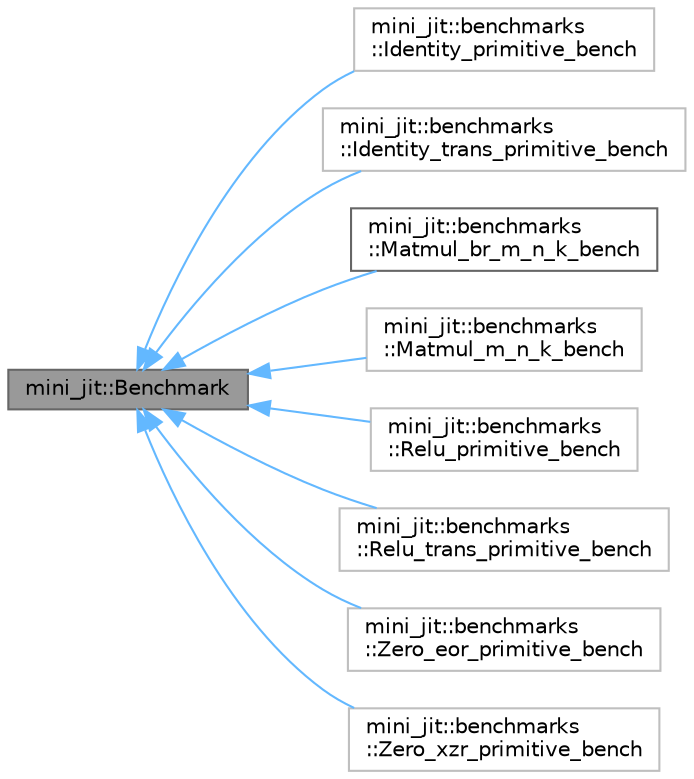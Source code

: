 digraph "mini_jit::Benchmark"
{
 // LATEX_PDF_SIZE
  bgcolor="transparent";
  edge [fontname=Helvetica,fontsize=10,labelfontname=Helvetica,labelfontsize=10];
  node [fontname=Helvetica,fontsize=10,shape=box,height=0.2,width=0.4];
  rankdir="LR";
  Node1 [id="Node000001",label="mini_jit::Benchmark",height=0.2,width=0.4,color="gray40", fillcolor="grey60", style="filled", fontcolor="black",tooltip=" "];
  Node1 -> Node2 [id="edge1_Node000001_Node000002",dir="back",color="steelblue1",style="solid",tooltip=" "];
  Node2 [id="Node000002",label="mini_jit::benchmarks\l::Identity_primitive_bench",height=0.2,width=0.4,color="grey75", fillcolor="white", style="filled",URL="$classmini__jit_1_1benchmarks_1_1Identity__primitive__bench.html",tooltip=" "];
  Node1 -> Node3 [id="edge2_Node000001_Node000003",dir="back",color="steelblue1",style="solid",tooltip=" "];
  Node3 [id="Node000003",label="mini_jit::benchmarks\l::Identity_trans_primitive_bench",height=0.2,width=0.4,color="grey75", fillcolor="white", style="filled",URL="$classmini__jit_1_1benchmarks_1_1Identity__trans__primitive__bench.html",tooltip=" "];
  Node1 -> Node4 [id="edge3_Node000001_Node000004",dir="back",color="steelblue1",style="solid",tooltip=" "];
  Node4 [id="Node000004",label="mini_jit::benchmarks\l::Matmul_br_m_n_k_bench",height=0.2,width=0.4,color="gray40", fillcolor="white", style="filled",URL="$classmini__jit_1_1benchmarks_1_1Matmul__br__m__n__k__bench.html",tooltip="Benchmark for matrix multiplication using BRGEMM."];
  Node1 -> Node5 [id="edge4_Node000001_Node000005",dir="back",color="steelblue1",style="solid",tooltip=" "];
  Node5 [id="Node000005",label="mini_jit::benchmarks\l::Matmul_m_n_k_bench",height=0.2,width=0.4,color="grey75", fillcolor="white", style="filled",URL="$classmini__jit_1_1benchmarks_1_1Matmul__m__n__k__bench.html",tooltip=" "];
  Node1 -> Node6 [id="edge5_Node000001_Node000006",dir="back",color="steelblue1",style="solid",tooltip=" "];
  Node6 [id="Node000006",label="mini_jit::benchmarks\l::Relu_primitive_bench",height=0.2,width=0.4,color="grey75", fillcolor="white", style="filled",URL="$classmini__jit_1_1benchmarks_1_1Relu__primitive__bench.html",tooltip=" "];
  Node1 -> Node7 [id="edge6_Node000001_Node000007",dir="back",color="steelblue1",style="solid",tooltip=" "];
  Node7 [id="Node000007",label="mini_jit::benchmarks\l::Relu_trans_primitive_bench",height=0.2,width=0.4,color="grey75", fillcolor="white", style="filled",URL="$classmini__jit_1_1benchmarks_1_1Relu__trans__primitive__bench.html",tooltip=" "];
  Node1 -> Node8 [id="edge7_Node000001_Node000008",dir="back",color="steelblue1",style="solid",tooltip=" "];
  Node8 [id="Node000008",label="mini_jit::benchmarks\l::Zero_eor_primitive_bench",height=0.2,width=0.4,color="grey75", fillcolor="white", style="filled",URL="$classmini__jit_1_1benchmarks_1_1Zero__eor__primitive__bench.html",tooltip=" "];
  Node1 -> Node9 [id="edge8_Node000001_Node000009",dir="back",color="steelblue1",style="solid",tooltip=" "];
  Node9 [id="Node000009",label="mini_jit::benchmarks\l::Zero_xzr_primitive_bench",height=0.2,width=0.4,color="grey75", fillcolor="white", style="filled",URL="$classmini__jit_1_1benchmarks_1_1Zero__xzr__primitive__bench.html",tooltip=" "];
}
